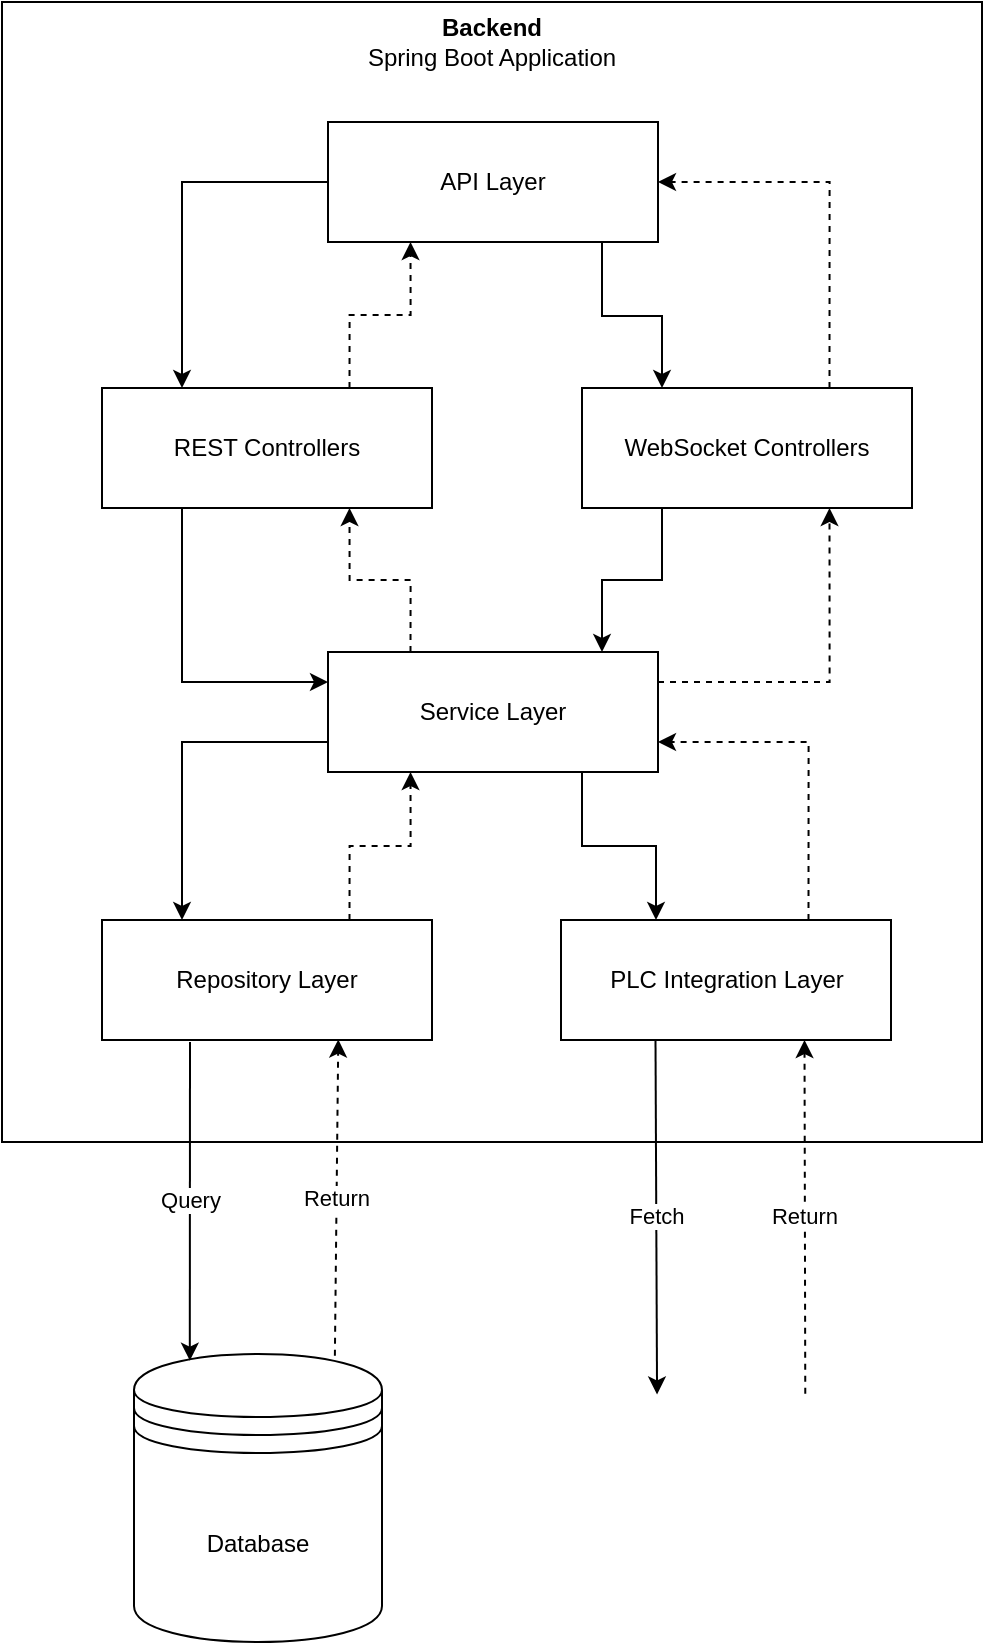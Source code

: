 <mxfile version="24.1.0" type="google">
  <diagram name="Page-1" id="dPWZ9QLUwkn5sqok5Snd">
    <mxGraphModel grid="1" page="1" gridSize="10" guides="1" tooltips="1" connect="1" arrows="1" fold="1" pageScale="1" pageWidth="850" pageHeight="1100" math="0" shadow="0">
      <root>
        <mxCell id="0" />
        <mxCell id="1" parent="0" />
        <mxCell id="FaobPczqKIZyAauHlg8u-1" value="" style="rounded=0;whiteSpace=wrap;html=1;" vertex="1" parent="1">
          <mxGeometry x="180" y="70" width="490" height="570" as="geometry" />
        </mxCell>
        <mxCell id="FaobPczqKIZyAauHlg8u-2" value="Backend&lt;br&gt;&lt;span style=&quot;font-weight: normal;&quot;&gt;Spring Boot Application&lt;/span&gt;" style="text;html=1;align=center;verticalAlign=middle;whiteSpace=wrap;rounded=0;fontStyle=1" vertex="1" parent="1">
          <mxGeometry x="340" y="75" width="170" height="30" as="geometry" />
        </mxCell>
        <mxCell id="xHkF206jvhHwymHsm1X9-9" value="Return" style="rounded=0;orthogonalLoop=1;jettySize=auto;html=1;exitX=0.81;exitY=0.006;exitDx=0;exitDy=0;exitPerimeter=0;dashed=1;entryX=0.716;entryY=0.996;entryDx=0;entryDy=0;entryPerimeter=0;" edge="1" parent="1" source="FaobPczqKIZyAauHlg8u-3" target="FaobPczqKIZyAauHlg8u-9">
          <mxGeometry relative="1" as="geometry">
            <mxPoint x="340" y="590" as="targetPoint" />
          </mxGeometry>
        </mxCell>
        <mxCell id="FaobPczqKIZyAauHlg8u-3" value="Database" style="shape=datastore;whiteSpace=wrap;html=1;" vertex="1" parent="1">
          <mxGeometry x="246" y="746" width="124" height="144" as="geometry" />
        </mxCell>
        <mxCell id="xHkF206jvhHwymHsm1X9-2" style="edgeStyle=orthogonalEdgeStyle;rounded=0;orthogonalLoop=1;jettySize=auto;html=1;" edge="1" parent="1" source="FaobPczqKIZyAauHlg8u-4" target="FaobPczqKIZyAauHlg8u-5">
          <mxGeometry relative="1" as="geometry">
            <Array as="points">
              <mxPoint x="270" y="160" />
            </Array>
          </mxGeometry>
        </mxCell>
        <mxCell id="xHkF206jvhHwymHsm1X9-3" style="edgeStyle=orthogonalEdgeStyle;rounded=0;orthogonalLoop=1;jettySize=auto;html=1;" edge="1" parent="1" source="FaobPczqKIZyAauHlg8u-4" target="FaobPczqKIZyAauHlg8u-6">
          <mxGeometry relative="1" as="geometry">
            <Array as="points">
              <mxPoint x="480" y="227" />
              <mxPoint x="510" y="227" />
            </Array>
          </mxGeometry>
        </mxCell>
        <mxCell id="FaobPczqKIZyAauHlg8u-4" value="API Layer" style="rounded=0;whiteSpace=wrap;html=1;" vertex="1" parent="1">
          <mxGeometry x="343" y="130" width="165" height="60" as="geometry" />
        </mxCell>
        <mxCell id="xHkF206jvhHwymHsm1X9-4" style="edgeStyle=orthogonalEdgeStyle;rounded=0;orthogonalLoop=1;jettySize=auto;html=1;" edge="1" parent="1" source="FaobPczqKIZyAauHlg8u-5" target="FaobPczqKIZyAauHlg8u-7">
          <mxGeometry relative="1" as="geometry">
            <Array as="points">
              <mxPoint x="270" y="410" />
            </Array>
          </mxGeometry>
        </mxCell>
        <mxCell id="xHkF206jvhHwymHsm1X9-17" style="edgeStyle=orthogonalEdgeStyle;rounded=0;orthogonalLoop=1;jettySize=auto;html=1;exitX=0.75;exitY=0;exitDx=0;exitDy=0;entryX=0.25;entryY=1;entryDx=0;entryDy=0;dashed=1;" edge="1" parent="1" source="FaobPczqKIZyAauHlg8u-5" target="FaobPczqKIZyAauHlg8u-4">
          <mxGeometry relative="1" as="geometry" />
        </mxCell>
        <mxCell id="FaobPczqKIZyAauHlg8u-5" value="REST Controllers" style="rounded=0;whiteSpace=wrap;html=1;" vertex="1" parent="1">
          <mxGeometry x="230" y="263" width="165" height="60" as="geometry" />
        </mxCell>
        <mxCell id="xHkF206jvhHwymHsm1X9-5" style="edgeStyle=orthogonalEdgeStyle;rounded=0;orthogonalLoop=1;jettySize=auto;html=1;" edge="1" parent="1" source="FaobPczqKIZyAauHlg8u-6" target="FaobPczqKIZyAauHlg8u-7">
          <mxGeometry relative="1" as="geometry">
            <Array as="points">
              <mxPoint x="510" y="359" />
              <mxPoint x="480" y="359" />
            </Array>
          </mxGeometry>
        </mxCell>
        <mxCell id="xHkF206jvhHwymHsm1X9-18" style="edgeStyle=orthogonalEdgeStyle;rounded=0;orthogonalLoop=1;jettySize=auto;html=1;exitX=0.75;exitY=0;exitDx=0;exitDy=0;entryX=1;entryY=0.5;entryDx=0;entryDy=0;dashed=1;" edge="1" parent="1" source="FaobPczqKIZyAauHlg8u-6" target="FaobPczqKIZyAauHlg8u-4">
          <mxGeometry relative="1" as="geometry" />
        </mxCell>
        <mxCell id="FaobPczqKIZyAauHlg8u-6" value="WebSocket Controllers" style="rounded=0;whiteSpace=wrap;html=1;" vertex="1" parent="1">
          <mxGeometry x="470" y="263" width="165" height="60" as="geometry" />
        </mxCell>
        <mxCell id="xHkF206jvhHwymHsm1X9-6" style="edgeStyle=orthogonalEdgeStyle;rounded=0;orthogonalLoop=1;jettySize=auto;html=1;" edge="1" parent="1" source="FaobPczqKIZyAauHlg8u-7" target="FaobPczqKIZyAauHlg8u-9">
          <mxGeometry relative="1" as="geometry">
            <Array as="points">
              <mxPoint x="270" y="440" />
            </Array>
          </mxGeometry>
        </mxCell>
        <mxCell id="xHkF206jvhHwymHsm1X9-7" style="edgeStyle=orthogonalEdgeStyle;rounded=0;orthogonalLoop=1;jettySize=auto;html=1;exitX=0.75;exitY=1;exitDx=0;exitDy=0;" edge="1" parent="1" source="FaobPczqKIZyAauHlg8u-7">
          <mxGeometry relative="1" as="geometry">
            <mxPoint x="432.524" y="455" as="sourcePoint" />
            <mxPoint x="507.0" y="529.0" as="targetPoint" />
            <Array as="points">
              <mxPoint x="470" y="455" />
              <mxPoint x="470" y="492" />
              <mxPoint x="507" y="492" />
            </Array>
          </mxGeometry>
        </mxCell>
        <mxCell id="xHkF206jvhHwymHsm1X9-15" style="edgeStyle=orthogonalEdgeStyle;rounded=0;orthogonalLoop=1;jettySize=auto;html=1;exitX=0.25;exitY=0;exitDx=0;exitDy=0;entryX=0.75;entryY=1;entryDx=0;entryDy=0;dashed=1;" edge="1" parent="1" source="FaobPczqKIZyAauHlg8u-7" target="FaobPczqKIZyAauHlg8u-5">
          <mxGeometry relative="1" as="geometry" />
        </mxCell>
        <mxCell id="xHkF206jvhHwymHsm1X9-16" style="edgeStyle=orthogonalEdgeStyle;rounded=0;orthogonalLoop=1;jettySize=auto;html=1;exitX=1;exitY=0.25;exitDx=0;exitDy=0;entryX=0.75;entryY=1;entryDx=0;entryDy=0;dashed=1;" edge="1" parent="1" source="FaobPczqKIZyAauHlg8u-7" target="FaobPczqKIZyAauHlg8u-6">
          <mxGeometry relative="1" as="geometry" />
        </mxCell>
        <mxCell id="FaobPczqKIZyAauHlg8u-7" value="Service Layer" style="rounded=0;whiteSpace=wrap;html=1;" vertex="1" parent="1">
          <mxGeometry x="343" y="395" width="165" height="60" as="geometry" />
        </mxCell>
        <mxCell id="xHkF206jvhHwymHsm1X9-10" value="Fetch" style="rounded=0;orthogonalLoop=1;jettySize=auto;html=1;exitX=0.25;exitY=1;exitDx=0;exitDy=0;entryX=0.293;entryY=0.002;entryDx=0;entryDy=0;entryPerimeter=0;" edge="1" parent="1">
          <mxGeometry relative="1" as="geometry">
            <mxPoint x="506.75" y="589" as="sourcePoint" />
            <mxPoint x="507.53" y="766.24" as="targetPoint" />
          </mxGeometry>
        </mxCell>
        <mxCell id="xHkF206jvhHwymHsm1X9-14" style="edgeStyle=orthogonalEdgeStyle;rounded=0;orthogonalLoop=1;jettySize=auto;html=1;exitX=0.75;exitY=0;exitDx=0;exitDy=0;dashed=1;" edge="1" parent="1" source="FaobPczqKIZyAauHlg8u-8" target="FaobPczqKIZyAauHlg8u-7">
          <mxGeometry relative="1" as="geometry">
            <Array as="points">
              <mxPoint x="583" y="440" />
            </Array>
          </mxGeometry>
        </mxCell>
        <mxCell id="FaobPczqKIZyAauHlg8u-8" value="PLC Integration Layer" style="rounded=0;whiteSpace=wrap;html=1;" vertex="1" parent="1">
          <mxGeometry x="459.5" y="529" width="165" height="60" as="geometry" />
        </mxCell>
        <mxCell id="xHkF206jvhHwymHsm1X9-12" style="edgeStyle=orthogonalEdgeStyle;rounded=0;orthogonalLoop=1;jettySize=auto;html=1;exitX=0.75;exitY=0;exitDx=0;exitDy=0;entryX=0.25;entryY=1;entryDx=0;entryDy=0;dashed=1;" edge="1" parent="1" source="FaobPczqKIZyAauHlg8u-9" target="FaobPczqKIZyAauHlg8u-7">
          <mxGeometry relative="1" as="geometry" />
        </mxCell>
        <mxCell id="FaobPczqKIZyAauHlg8u-9" value="Repository Layer" style="rounded=0;whiteSpace=wrap;html=1;" vertex="1" parent="1">
          <mxGeometry x="230" y="529" width="165" height="60" as="geometry" />
        </mxCell>
        <mxCell id="xHkF206jvhHwymHsm1X9-11" value="Return" style="rounded=0;orthogonalLoop=1;jettySize=auto;html=1;exitX=0.684;exitY=-0.001;exitDx=0;exitDy=0;entryX=0.75;entryY=1;entryDx=0;entryDy=0;dashed=1;exitPerimeter=0;" edge="1" parent="1">
          <mxGeometry relative="1" as="geometry">
            <mxPoint x="581.64" y="765.88" as="sourcePoint" />
            <mxPoint x="581.25" y="589" as="targetPoint" />
          </mxGeometry>
        </mxCell>
        <mxCell id="xHkF206jvhHwymHsm1X9-1" value="" style="shape=image;verticalLabelPosition=bottom;labelBackgroundColor=default;verticalAlign=top;aspect=fixed;imageAspect=0;image=https://tkld.com.vn/wp-content/uploads/2021/08/plc-s7-1200-cpu-1215fc.jpg;" vertex="1" parent="1">
          <mxGeometry x="440" y="766" width="210" height="120" as="geometry" />
        </mxCell>
        <mxCell id="xHkF206jvhHwymHsm1X9-8" value="Query" style="rounded=0;orthogonalLoop=1;jettySize=auto;html=1;entryX=0.225;entryY=0.023;entryDx=0;entryDy=0;entryPerimeter=0;" edge="1" parent="1" target="FaobPczqKIZyAauHlg8u-3">
          <mxGeometry relative="1" as="geometry">
            <mxPoint x="274" y="590" as="sourcePoint" />
            <mxPoint x="270" y="750" as="targetPoint" />
          </mxGeometry>
        </mxCell>
      </root>
    </mxGraphModel>
  </diagram>
</mxfile>
